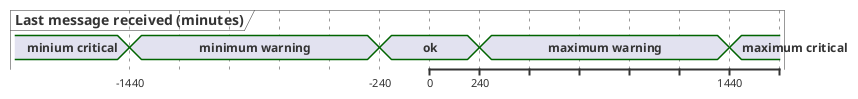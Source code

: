 @startuml
concise "Last message received (minutes)" as LM
LM is "minium critical"
@LM
-1440 is "minimum warning"
-240 is "ok"
240 is "maximum warning"
1440 is "maximum critical"

@enduml